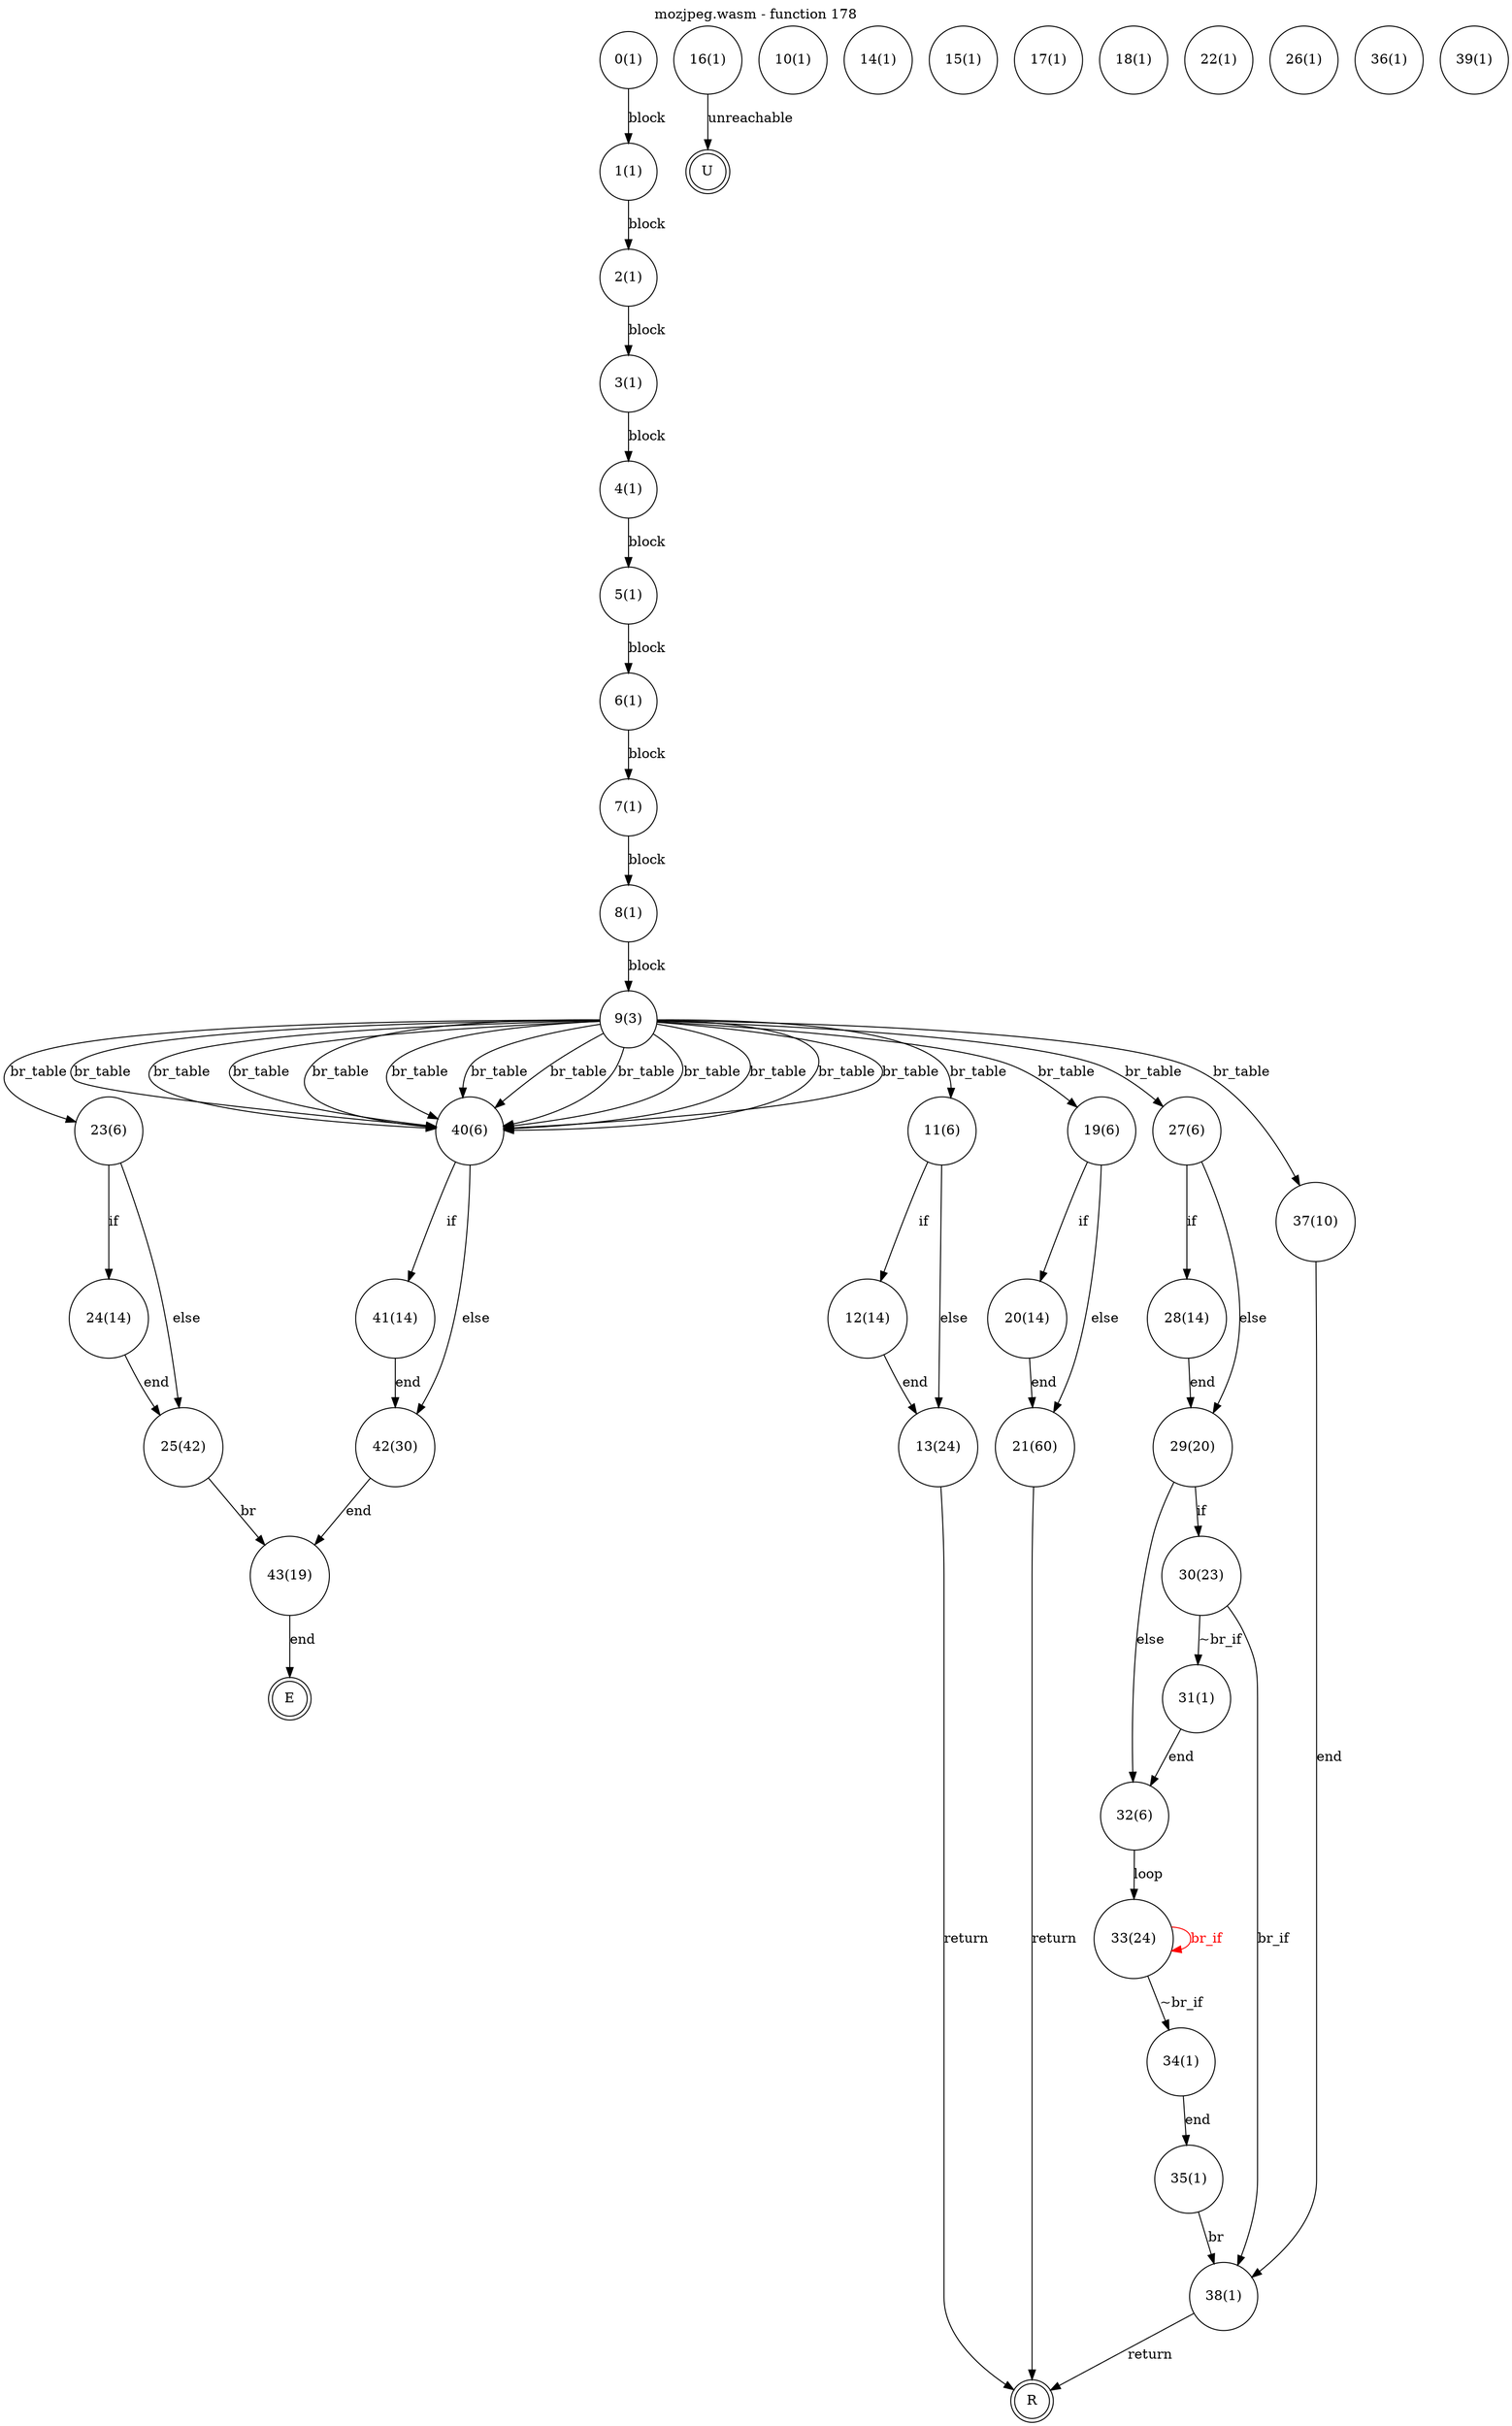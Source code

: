 digraph finite_state_machine {
    label = "mozjpeg.wasm - function 178"
    labelloc =  t
    labelfontsize = 16
    labelfontcolor = black
    labelfontname = "Helvetica"
    node [shape = doublecircle]; E U R ;
node [shape=circle, fontcolor=black, style="", label="0(1)"]0
node [shape=circle, fontcolor=black, style="", label="1(1)"]1
node [shape=circle, fontcolor=black, style="", label="2(1)"]2
node [shape=circle, fontcolor=black, style="", label="3(1)"]3
node [shape=circle, fontcolor=black, style="", label="4(1)"]4
node [shape=circle, fontcolor=black, style="", label="5(1)"]5
node [shape=circle, fontcolor=black, style="", label="6(1)"]6
node [shape=circle, fontcolor=black, style="", label="7(1)"]7
node [shape=circle, fontcolor=black, style="", label="8(1)"]8
node [shape=circle, fontcolor=black, style="", label="9(3)"]9
node [shape=circle, fontcolor=black, style="", label="10(1)"]10
node [shape=circle, fontcolor=black, style="", label="11(6)"]11
node [shape=circle, fontcolor=black, style="", label="12(14)"]12
node [shape=circle, fontcolor=black, style="", label="13(24)"]13
node [shape=circle, fontcolor=black, style="", label="14(1)"]14
node [shape=circle, fontcolor=black, style="", label="15(1)"]15
node [shape=circle, fontcolor=black, style="", label="16(1)"]16
node [shape=circle, fontcolor=black, style="", label="17(1)"]17
node [shape=circle, fontcolor=black, style="", label="18(1)"]18
node [shape=circle, fontcolor=black, style="", label="19(6)"]19
node [shape=circle, fontcolor=black, style="", label="20(14)"]20
node [shape=circle, fontcolor=black, style="", label="21(60)"]21
node [shape=circle, fontcolor=black, style="", label="22(1)"]22
node [shape=circle, fontcolor=black, style="", label="23(6)"]23
node [shape=circle, fontcolor=black, style="", label="24(14)"]24
node [shape=circle, fontcolor=black, style="", label="25(42)"]25
node [shape=circle, fontcolor=black, style="", label="26(1)"]26
node [shape=circle, fontcolor=black, style="", label="27(6)"]27
node [shape=circle, fontcolor=black, style="", label="28(14)"]28
node [shape=circle, fontcolor=black, style="", label="29(20)"]29
node [shape=circle, fontcolor=black, style="", label="30(23)"]30
node [shape=circle, fontcolor=black, style="", label="31(1)"]31
node [shape=circle, fontcolor=black, style="", label="32(6)"]32
node [shape=circle, fontcolor=black, style="", label="33(24)"]33
node [shape=circle, fontcolor=black, style="", label="34(1)"]34
node [shape=circle, fontcolor=black, style="", label="35(1)"]35
node [shape=circle, fontcolor=black, style="", label="36(1)"]36
node [shape=circle, fontcolor=black, style="", label="37(10)"]37
node [shape=circle, fontcolor=black, style="", label="38(1)"]38
node [shape=circle, fontcolor=black, style="", label="39(1)"]39
node [shape=circle, fontcolor=black, style="", label="40(6)"]40
node [shape=circle, fontcolor=black, style="", label="41(14)"]41
node [shape=circle, fontcolor=black, style="", label="42(30)"]42
node [shape=circle, fontcolor=black, style="", label="43(19)"]43
node [shape=circle, fontcolor=black, style="", label="E"]E
node [shape=circle, fontcolor=black, style="", label="R"]R
node [shape=circle, fontcolor=black, style="", label="U"]U
    0 -> 1[label="block"];
    1 -> 2[label="block"];
    2 -> 3[label="block"];
    3 -> 4[label="block"];
    4 -> 5[label="block"];
    5 -> 6[label="block"];
    6 -> 7[label="block"];
    7 -> 8[label="block"];
    8 -> 9[label="block"];
    9 -> 27[label="br_table"];
    9 -> 11[label="br_table"];
    9 -> 40[label="br_table"];
    9 -> 40[label="br_table"];
    9 -> 19[label="br_table"];
    9 -> 23[label="br_table"];
    9 -> 40[label="br_table"];
    9 -> 40[label="br_table"];
    9 -> 40[label="br_table"];
    9 -> 40[label="br_table"];
    9 -> 40[label="br_table"];
    9 -> 40[label="br_table"];
    9 -> 40[label="br_table"];
    9 -> 40[label="br_table"];
    9 -> 40[label="br_table"];
    9 -> 40[label="br_table"];
    9 -> 37[label="br_table"];
    11 -> 12[label="if"];
    11 -> 13[label="else"];
    12 -> 13[label="end"];
    13 -> R[label="return"];
    16 -> U[label="unreachable"];
    19 -> 20[label="if"];
    19 -> 21[label="else"];
    20 -> 21[label="end"];
    21 -> R[label="return"];
    23 -> 24[label="if"];
    23 -> 25[label="else"];
    24 -> 25[label="end"];
    25 -> 43[label="br"];
    27 -> 28[label="if"];
    27 -> 29[label="else"];
    28 -> 29[label="end"];
    29 -> 30[label="if"];
    29 -> 32[label="else"];
    30 -> 31[label="~br_if"];
    30 -> 38[label="br_if"];
    31 -> 32[label="end"];
    32 -> 33[label="loop"];
    33 -> 34[label="~br_if"];
    33 -> 33[color="red" fontcolor="red" label="br_if"];
    34 -> 35[label="end"];
    35 -> 38[label="br"];
    37 -> 38[label="end"];
    38 -> R[label="return"];
    40 -> 41[label="if"];
    40 -> 42[label="else"];
    41 -> 42[label="end"];
    42 -> 43[label="end"];
    43 -> E[label="end"];
}

